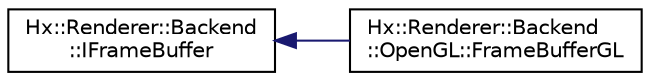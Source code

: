 digraph "Graphical Class Hierarchy"
{
  edge [fontname="Helvetica",fontsize="10",labelfontname="Helvetica",labelfontsize="10"];
  node [fontname="Helvetica",fontsize="10",shape=record];
  rankdir="LR";
  Node0 [label="Hx::Renderer::Backend\l::IFrameBuffer",height=0.2,width=0.4,color="black", fillcolor="white", style="filled",URL="$structHx_1_1Renderer_1_1Backend_1_1IFrameBuffer.html"];
  Node0 -> Node1 [dir="back",color="midnightblue",fontsize="10",style="solid",fontname="Helvetica"];
  Node1 [label="Hx::Renderer::Backend\l::OpenGL::FrameBufferGL",height=0.2,width=0.4,color="black", fillcolor="white", style="filled",URL="$structHx_1_1Renderer_1_1Backend_1_1OpenGL_1_1FrameBufferGL.html"];
}
